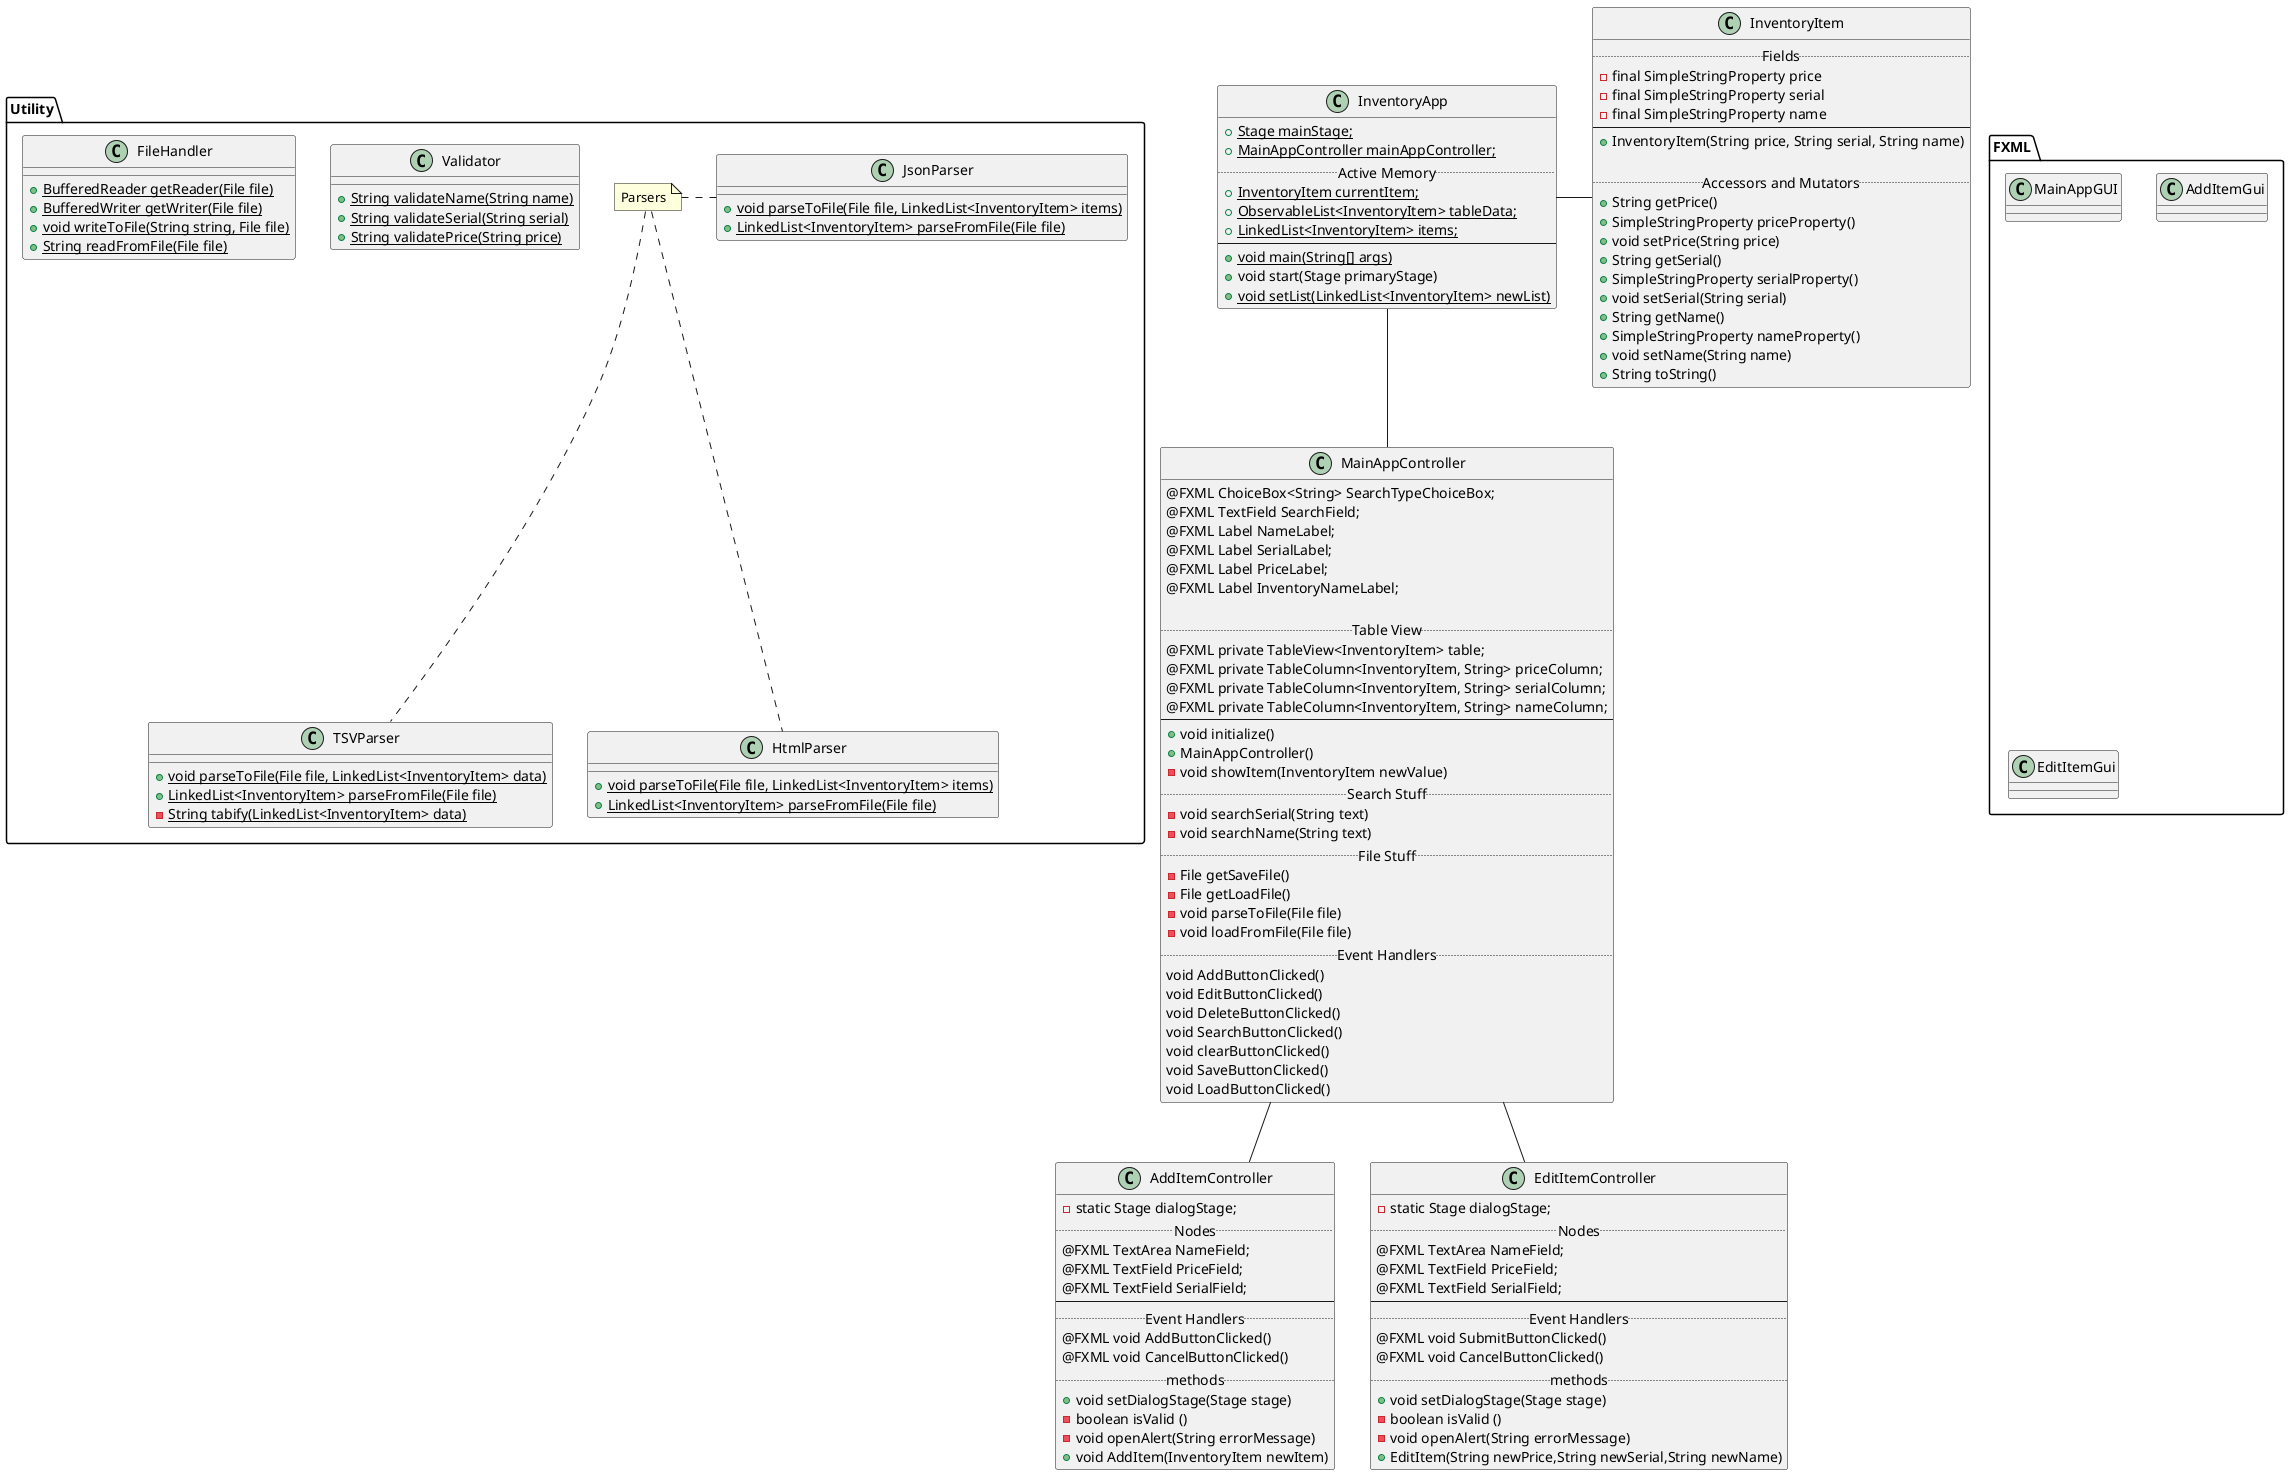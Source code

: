 @startuml
'https://plantuml.com/class-diagram
class InventoryApp {
+ {static} Stage mainStage;
+ {static} MainAppController mainAppController;
..Active Memory..
+ {static} InventoryItem currentItem;
+ {static} ObservableList<InventoryItem> tableData;
+ {static} LinkedList<InventoryItem> items;
--
+ {static} void main(String[] args)
+ void start(Stage primaryStage)
+ {static} void setList(LinkedList<InventoryItem> newList)
}


class MainAppController {
@FXML ChoiceBox<String> SearchTypeChoiceBox;
@FXML TextField SearchField;
@FXML Label NameLabel;
@FXML Label SerialLabel;
@FXML Label PriceLabel;
@FXML Label InventoryNameLabel;

..Table View..
@FXML private TableView<InventoryItem> table;
@FXML private TableColumn<InventoryItem, String> priceColumn;
@FXML private TableColumn<InventoryItem, String> serialColumn;
@FXML private TableColumn<InventoryItem, String> nameColumn;
--
+ void initialize()
+ MainAppController()
- void showItem(InventoryItem newValue)
..Search Stuff..
- void searchSerial(String text)
- void searchName(String text)
..File Stuff..
- File getSaveFile()
- File getLoadFile()
- void parseToFile(File file)
- void loadFromFile(File file)
..Event Handlers..
void AddButtonClicked()
void EditButtonClicked()
void DeleteButtonClicked()
void SearchButtonClicked()
void clearButtonClicked()
void SaveButtonClicked()
void LoadButtonClicked()
}


class AddItemController {
- static Stage dialogStage;
..Nodes..
@FXML TextArea NameField;
@FXML TextField PriceField;
@FXML TextField SerialField;
--
..Event Handlers..
@FXML void AddButtonClicked()
@FXML void CancelButtonClicked()
..methods..
+ void setDialogStage(Stage stage)
- boolean isValid ()
- void openAlert(String errorMessage)
+ void AddItem(InventoryItem newItem)
}

class EditItemController {
- static Stage dialogStage;
..Nodes..
@FXML TextArea NameField;
@FXML TextField PriceField;
@FXML TextField SerialField;
--
..Event Handlers..
@FXML void SubmitButtonClicked()
@FXML void CancelButtonClicked()
..methods..
+ void setDialogStage(Stage stage)
- boolean isValid ()
- void openAlert(String errorMessage)
+ EditItem(String newPrice,String newSerial,String newName)
}


class InventoryItem {
..Fields..
- final SimpleStringProperty price
- final SimpleStringProperty serial
- final SimpleStringProperty name
--
+ InventoryItem(String price, String serial, String name)

..Accessors and Mutators..
+ String getPrice()
+ SimpleStringProperty priceProperty()
+ void setPrice(String price)
+ String getSerial()
+ SimpleStringProperty serialProperty()
+ void setSerial(String serial)
+ String getName()
+ SimpleStringProperty nameProperty()
+ void setName(String name)
+ String toString()
}





package Utility {
class Validator {
+ {static} String validateName(String name)
+ {static} String validateSerial(String serial)
+ {static} String validatePrice(String price)
}

class FileHandler {
+{static} BufferedReader getReader(File file)
+{static} BufferedWriter getWriter(File file)
+{static} void writeToFile(String string, File file)
+{static} String readFromFile(File file)
}

class TSVParser {
+ {static} void parseToFile(File file, LinkedList<InventoryItem> data)
+ {static} LinkedList<InventoryItem> parseFromFile(File file)
- {static} String tabify(LinkedList<InventoryItem> data)
}

class JsonParser {
+ {static} void parseToFile(File file, LinkedList<InventoryItem> items)
+ {static} LinkedList<InventoryItem> parseFromFile(File file)
}

class HtmlParser {
+ {static} void parseToFile(File file, LinkedList<InventoryItem> items)
+ {static} LinkedList<InventoryItem> parseFromFile(File file)
}

note "Parsers" as n1

n1 .. TSVParser
n1 . JsonParser
n1 .. HtmlParser
}

package FXML {
class MainAppGUI
class AddItemGui
class EditItemGui
}



InventoryApp - InventoryItem
InventoryApp -- MainAppController


MainAppController -- AddItemController
MainAppController -- EditItemController

@enduml
